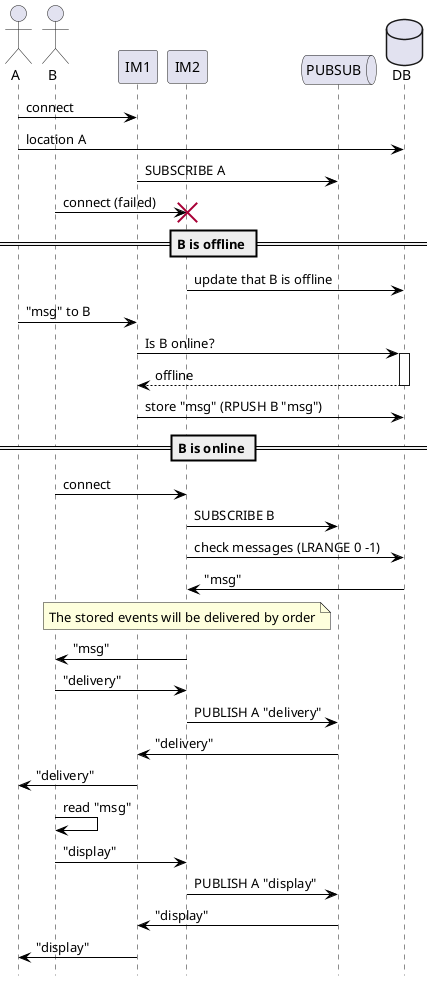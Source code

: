 @startuml callflow
skinparam class {
    BackgroundColor White
    ArrowColor Black
    BorderColor Black
    AttributeIconSize 0
}
'skinparam style strictuml
skinparam stereotypeCBackgroundColor White
skinparam stereotypeIBackgroundColor White
skinparam stereotypeEBackgroundColor White
skinparam stereotypeABackgroundColor White
skinparam linetype ortho

'title "Basic Flow 1-to-1 (PUBSUB))"
hide footbox

actor A
actor B

participant IM1
participant IM2

database DB

queue PUBSUB AS RD

queue QUEUE AS DB


A -> IM1 : connect
A -> DB : location A
IM1 -> RD : SUBSCRIBE A

B -> IM2 !! : connect (failed)

== B is offline == 

IM2 -> DB : update that B is offline

A -> IM1 : "msg" to B

IM1 -> DB ++ : Is B online?
return offline

IM1 -> DB : store "msg" (RPUSH B "msg")


== B is online == 

B -> IM2 : connect

IM2 -> RD : SUBSCRIBE B

IM2 -> DB : check messages (LRANGE 0 -1)

DB -> IM2 : "msg"

note over IM2
The stored events will be delivered by order
end note


IM2 -> B : "msg"

B -> IM2 : "delivery"


IM2 -> RD : PUBLISH A "delivery"

RD -> IM1 : "delivery"

IM1 -> A : "delivery"


B -> B : read "msg"

B -> IM2 : "display"


IM2 -> RD : PUBLISH A "display"

RD -> IM1 : "display"

IM1 -> A : "display"


@enduml


